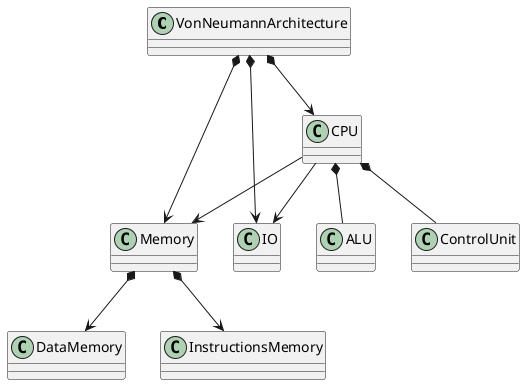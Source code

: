 @startuml
' Von Neumann Architecture Diagram
class VonNeumannArchitecture


VonNeumannArchitecture *--> Memory
Memory *--> DataMemory
Memory *--> InstructionsMemory
VonNeumannArchitecture *--> CPU
VonNeumannArchitecture *--> IO
CPU --> IO
CPU --> Memory

CPU *-- ALU
CPU *-- ControlUnit
@enduml